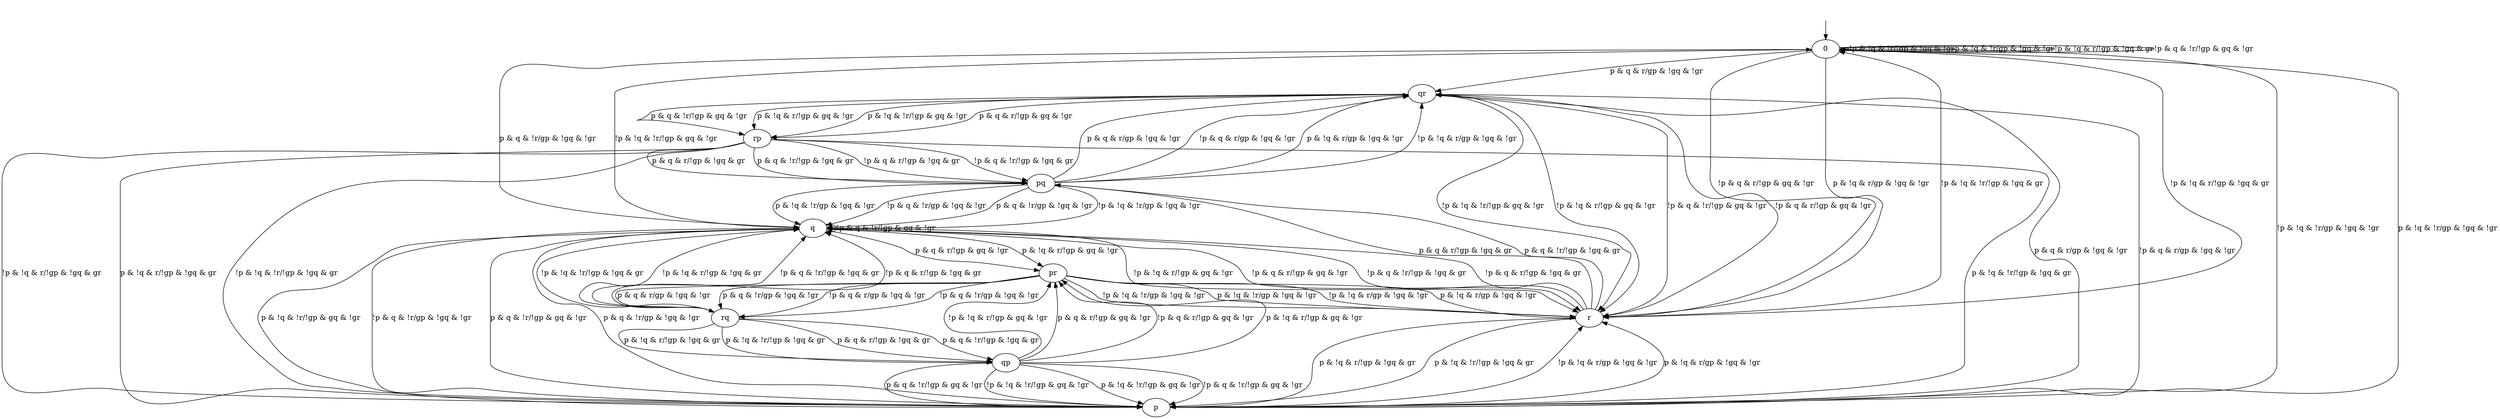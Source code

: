 digraph "examples/ArbitersThreeProcess/example1" {
"0" [label="0", fillcolor=red];
"pq" [label="pq"];
"qr" [label="qr"];
"rp" [label="rp"];
"qp" [label="qp"];
"pr" [label="pr"];
"rq" [label="rq"];
"p" [label="p"];
"q" [label="q"];
"r" [label="r"];
"0" -> "0"  [label="!p & !q & !r/!gp & !gq & !gr"];
"0" -> "0"  [label="p & !q & !r/gp & !gq & !gr"];
"0" -> "0"  [label="!p & !q & r/!gp & !gq & gr"];
"0" -> "0"  [label="!p & q & !r/!gp & gq & !gr"];
"0" -> "qr"  [label="p & q & r/gp & !gq & !gr"];
"0" -> "q"  [label="p & q & !r/gp & !gq & !gr"];
"0" -> "r"  [label="!p & q & r/!gp & gq & !gr"];
"0" -> "r"  [label="p & !q & r/gp & !gq & !gr"];

"pq" -> "q"  [label="!p & !q & !r/gp & !gq & !gr"];
"pq" -> "q"  [label="p & !q & !r/gp & !gq & !gr"];
"pq" -> "qr"  [label="!p & !q & r/gp & !gq & !gr"];
"pq" -> "q"  [label="!p & q & !r/gp & !gq & !gr"];
"pq" -> "qr"  [label="p & q & r/gp & !gq & !gr"];
"pq" -> "q"  [label="p & q & !r/gp & !gq & !gr"];
"pq" -> "qr"  [label="!p & q & r/gp & !gq & !gr"];
"pq" -> "qr"  [label="p & !q & r/gp & !gq & !gr"];

"qr" -> "r"  [label="!p & !q & !r/!gp & gq & !gr"];
"qr" -> "rp"  [label="p & !q & !r/!gp & gq & !gr"];
"qr" -> "r"  [label="!p & !q & r/!gp & gq & !gr"];
"qr" -> "r"  [label="!p & q & !r/!gp & gq & !gr"];
"qr" -> "rp"  [label="p & q & r/!gp & gq & !gr"];
"qr" -> "rp"  [label="p & q & !r/!gp & gq & !gr"];
"qr" -> "r"  [label="!p & q & r/!gp & gq & !gr"];
"qr" -> "rp"  [label="p & !q & r/!gp & gq & !gr"];

"rp" -> "p"  [label="!p & !q & !r/!gp & !gq & gr"];
"rp" -> "p"  [label="p & !q & !r/!gp & !gq & gr"];
"rp" -> "p"  [label="!p & !q & r/!gp & !gq & gr"];
"rp" -> "pq"  [label="!p & q & !r/!gp & !gq & gr"];
"rp" -> "pq"  [label="p & q & r/!gp & !gq & gr"];
"rp" -> "pq"  [label="p & q & !r/!gp & !gq & gr"];
"rp" -> "pq"  [label="!p & q & r/!gp & !gq & gr"];
"rp" -> "p"  [label="p & !q & r/!gp & !gq & gr"];

"pr" -> "r"  [label="!p & !q & !r/gp & !gq & !gr"];
"pr" -> "r"  [label="p & !q & !r/gp & !gq & !gr"];
"pr" -> "r"  [label="!p & !q & r/gp & !gq & !gr"];
"pr" -> "rq"  [label="!p & q & !r/gp & !gq & !gr"];
"pr" -> "rq"  [label="p & q & r/gp & !gq & !gr"];
"pr" -> "rq"  [label="p & q & !r/gp & !gq & !gr"];
"pr" -> "rq"  [label="!p & q & r/gp & !gq & !gr"];
"pr" -> "r"  [label="p & !q & r/gp & !gq & !gr"];

"qp" -> "p"  [label="!p & !q & !r/!gp & gq & !gr"];
"qp" -> "p"  [label="p & !q & !r/!gp & gq & !gr"];
"qp" -> "pr"  [label="!p & !q & r/!gp & gq & !gr"];
"qp" -> "p"  [label="!p & q & !r/!gp & gq & !gr"];
"qp" -> "pr"  [label="p & q & r/!gp & gq & !gr"];
"qp" -> "p"  [label="p & q & !r/!gp & gq & !gr"];
"qp" -> "pr"  [label="!p & q & r/!gp & gq & !gr"];
"qp" -> "pr"  [label="p & !q & r/!gp & gq & !gr"];

"rq" -> "q"  [label="!p & !q & !r/!gp & !gq & gr"];
"rq" -> "qp"  [label="p & !q & !r/!gp & !gq & gr"];
"rq" -> "q"  [label="!p & !q & r/!gp & !gq & gr"];
"rq" -> "q"  [label="!p & q & !r/!gp & !gq & gr"];
"rq" -> "qp"  [label="p & q & r/!gp & !gq & gr"];
"rq" -> "qp"  [label="p & q & !r/!gp & !gq & gr"];
"rq" -> "q"  [label="!p & q & r/!gp & !gq & gr"];
"rq" -> "qp"  [label="p & !q & r/!gp & !gq & gr"];

"p" -> "0"  [label="!p & !q & !r/gp & !gq & !gr"];
"p" -> "0"  [label="p & !q & !r/gp & !gq & !gr"];
"p" -> "r"  [label="!p & !q & r/gp & !gq & !gr"];
"p" -> "q"  [label="!p & q & !r/gp & !gq & !gr"];
"p" -> "qr"  [label="p & q & r/gp & !gq & !gr"];
"p" -> "q"  [label="p & q & !r/gp & !gq & !gr"];
"p" -> "qr"  [label="!p & q & r/gp & !gq & !gr"];
"p" -> "r"  [label="p & !q & r/gp & !gq & !gr"];

"q" -> "0"  [label="!p & !q & !r/!gp & gq & !gr"];
"q" -> "p"  [label="p & !q & !r/!gp & gq & !gr"];
"q" -> "r"  [label="!p & !q & r/!gp & gq & !gr"];
"q" -> "q"  [label="!p & q & !r/!gp & gq & !gr"];
"q" -> "pr"  [label="p & q & r/!gp & gq & !gr"];
"q" -> "p"  [label="p & q & !r/!gp & gq & !gr"];
"q" -> "r"  [label="!p & q & r/!gp & gq & !gr"];
"q" -> "pr"  [label="p & !q & r/!gp & gq & !gr"];

"r" -> "0"  [label="!p & !q & !r/!gp & !gq & gr"];
"r" -> "p"  [label="p & !q & !r/!gp & !gq & gr"];
"r" -> "0"  [label="!p & !q & r/!gp & !gq & gr"];
"r" -> "q"  [label="!p & q & !r/!gp & !gq & gr"];
"r" -> "pq"  [label="p & q & r/!gp & !gq & gr"];
"r" -> "pq"  [label="p & q & !r/!gp & !gq & gr"];
"r" -> "q"  [label="!p & q & r/!gp & !gq & gr"];
"r" -> "p"  [label="p & !q & r/!gp & !gq & gr"];
__start0 [label="", shape=none];
__start0 -> "0"  [label=""];
}
